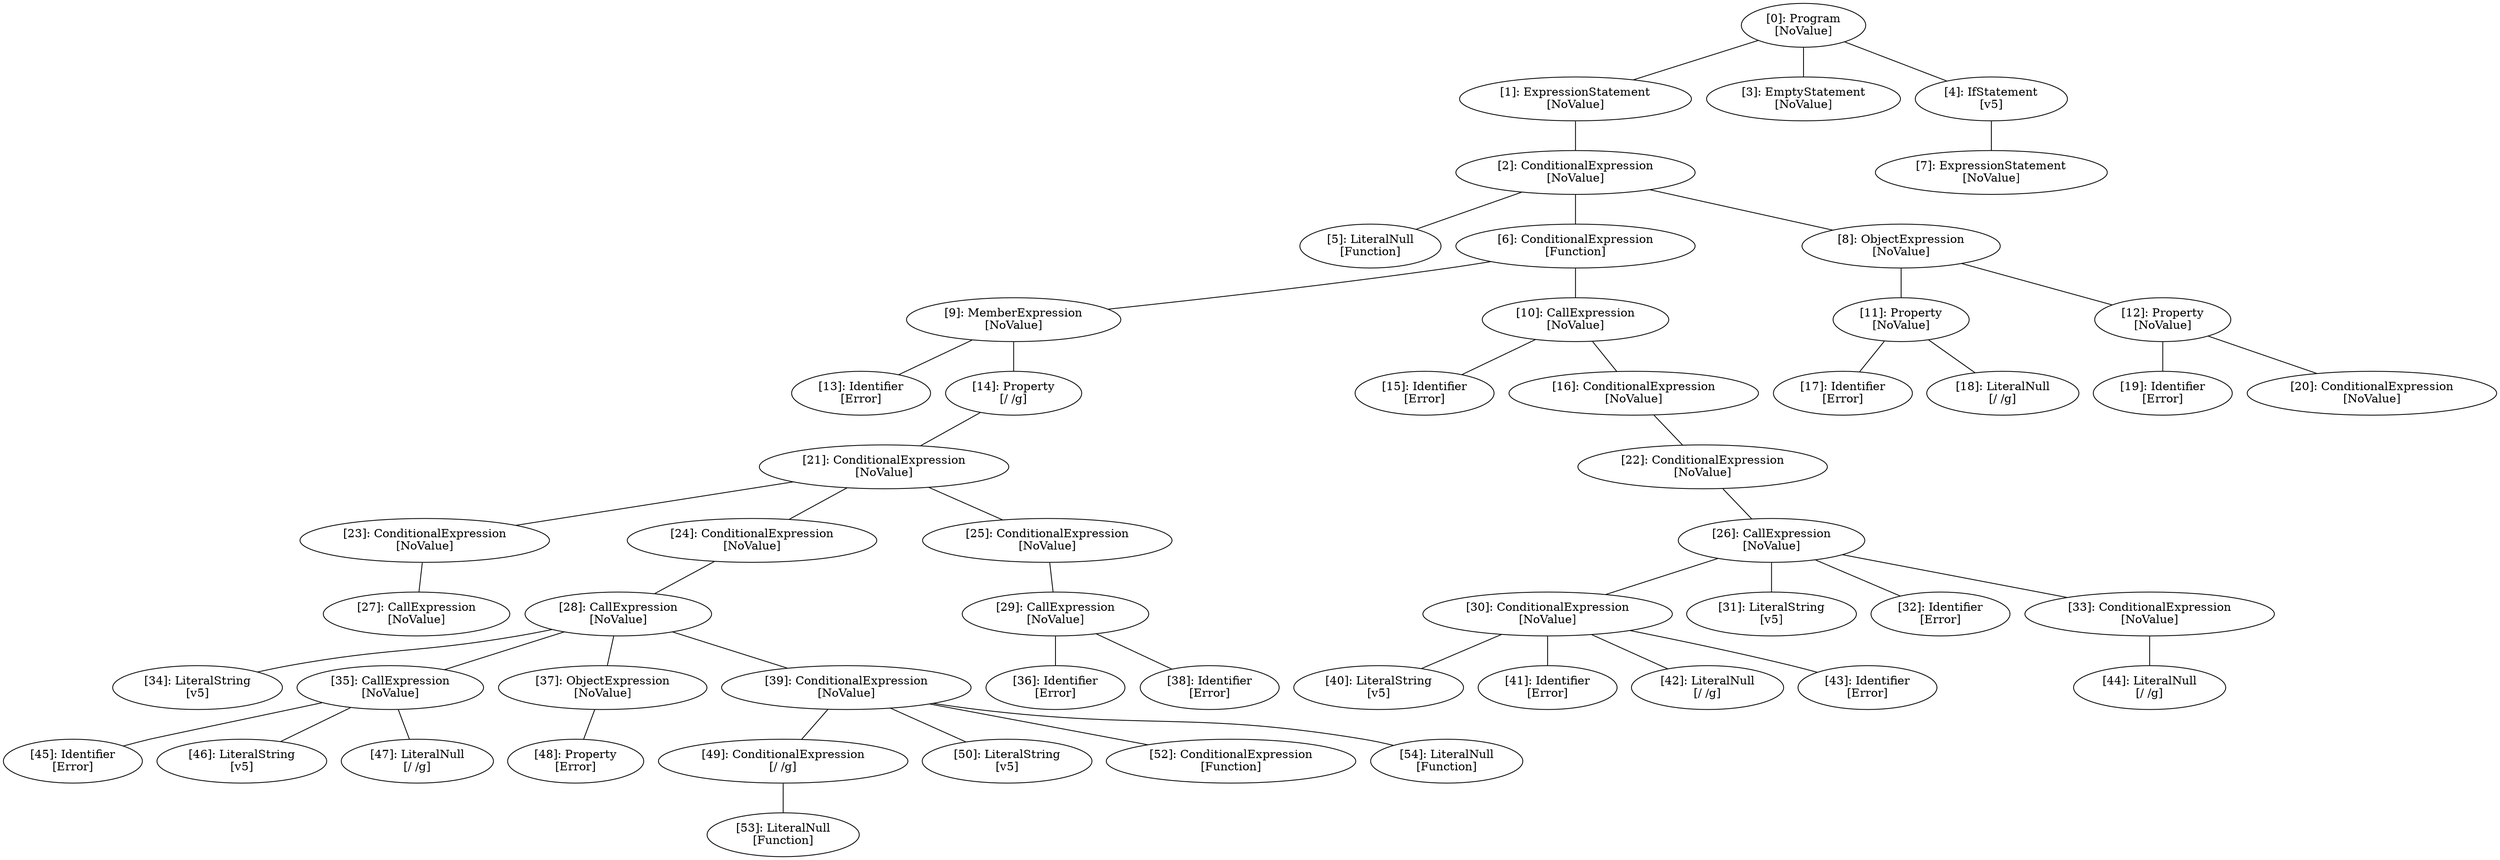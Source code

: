 // Result
graph {
	0 [label="[0]: Program
[NoValue]"]
	1 [label="[1]: ExpressionStatement
[NoValue]"]
	2 [label="[2]: ConditionalExpression
[NoValue]"]
	3 [label="[3]: EmptyStatement
[NoValue]"]
	4 [label="[4]: IfStatement
[v5]"]
	5 [label="[5]: LiteralNull
[Function]"]
	6 [label="[6]: ConditionalExpression
[Function]"]
	7 [label="[7]: ExpressionStatement
[NoValue]"]
	8 [label="[8]: ObjectExpression
[NoValue]"]
	9 [label="[9]: MemberExpression
[NoValue]"]
	10 [label="[10]: CallExpression
[NoValue]"]
	11 [label="[11]: Property
[NoValue]"]
	12 [label="[12]: Property
[NoValue]"]
	13 [label="[13]: Identifier
[Error]"]
	14 [label="[14]: Property
[/ /g]"]
	15 [label="[15]: Identifier
[Error]"]
	16 [label="[16]: ConditionalExpression
[NoValue]"]
	17 [label="[17]: Identifier
[Error]"]
	18 [label="[18]: LiteralNull
[/ /g]"]
	19 [label="[19]: Identifier
[Error]"]
	20 [label="[20]: ConditionalExpression
[NoValue]"]
	21 [label="[21]: ConditionalExpression
[NoValue]"]
	22 [label="[22]: ConditionalExpression
[NoValue]"]
	23 [label="[23]: ConditionalExpression
[NoValue]"]
	24 [label="[24]: ConditionalExpression
[NoValue]"]
	25 [label="[25]: ConditionalExpression
[NoValue]"]
	26 [label="[26]: CallExpression
[NoValue]"]
	27 [label="[27]: CallExpression
[NoValue]"]
	28 [label="[28]: CallExpression
[NoValue]"]
	29 [label="[29]: CallExpression
[NoValue]"]
	30 [label="[30]: ConditionalExpression
[NoValue]"]
	31 [label="[31]: LiteralString
[v5]"]
	32 [label="[32]: Identifier
[Error]"]
	33 [label="[33]: ConditionalExpression
[NoValue]"]
	34 [label="[34]: LiteralString
[v5]"]
	35 [label="[35]: CallExpression
[NoValue]"]
	36 [label="[36]: Identifier
[Error]"]
	37 [label="[37]: ObjectExpression
[NoValue]"]
	38 [label="[38]: Identifier
[Error]"]
	39 [label="[39]: ConditionalExpression
[NoValue]"]
	40 [label="[40]: LiteralString
[v5]"]
	41 [label="[41]: Identifier
[Error]"]
	42 [label="[42]: LiteralNull
[/ /g]"]
	43 [label="[43]: Identifier
[Error]"]
	44 [label="[44]: LiteralNull
[/ /g]"]
	45 [label="[45]: Identifier
[Error]"]
	46 [label="[46]: LiteralString
[v5]"]
	47 [label="[47]: LiteralNull
[/ /g]"]
	48 [label="[48]: Property
[Error]"]
	49 [label="[49]: ConditionalExpression
[/ /g]"]
	50 [label="[50]: LiteralString
[v5]"]
	52 [label="[52]: ConditionalExpression
[Function]"]
	53 [label="[53]: LiteralNull
[Function]"]
	54 [label="[54]: LiteralNull
[Function]"]
	0 -- 1
	0 -- 3
	0 -- 4
	1 -- 2
	2 -- 5
	2 -- 6
	2 -- 8
	4 -- 7
	6 -- 9
	6 -- 10
	8 -- 11
	8 -- 12
	9 -- 13
	9 -- 14
	10 -- 15
	10 -- 16
	11 -- 17
	11 -- 18
	12 -- 19
	12 -- 20
	14 -- 21
	16 -- 22
	21 -- 23
	21 -- 24
	21 -- 25
	22 -- 26
	23 -- 27
	24 -- 28
	25 -- 29
	26 -- 30
	26 -- 31
	26 -- 32
	26 -- 33
	28 -- 34
	28 -- 35
	28 -- 37
	28 -- 39
	29 -- 36
	29 -- 38
	30 -- 40
	30 -- 41
	30 -- 42
	30 -- 43
	33 -- 44
	35 -- 45
	35 -- 46
	35 -- 47
	37 -- 48
	39 -- 49
	39 -- 50
	39 -- 52
	39 -- 54
	49 -- 53
}
